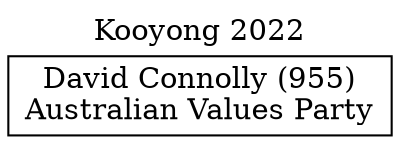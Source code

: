 // House preference flow
digraph "David Connolly (955)_Kooyong_2022" {
	graph [label="Kooyong 2022" labelloc=t mclimit=10]
	node [shape=box]
	"David Connolly (955)" [label="David Connolly (955)
Australian Values Party"]
}
